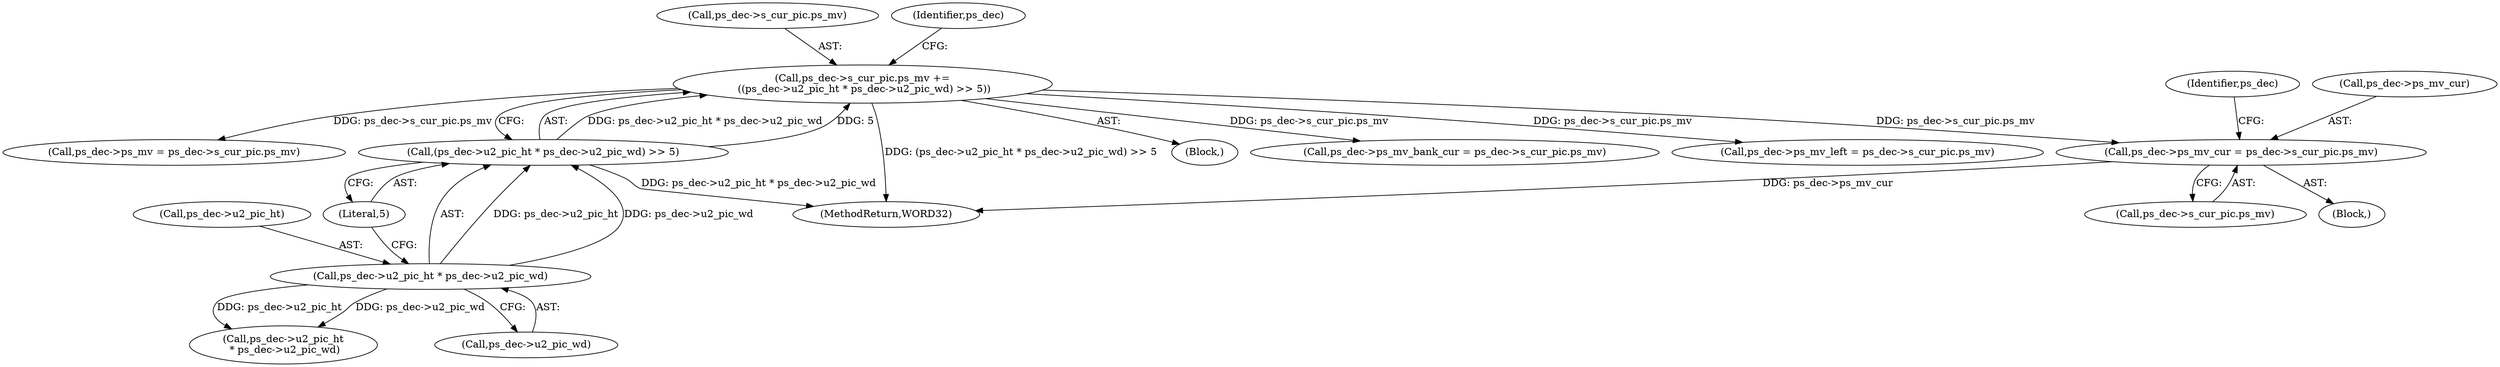 digraph "0_Android_a78887bcffbc2995cf9ed72e0697acf560875e9e_3@pointer" {
"1001373" [label="(Call,ps_dec->ps_mv_cur = ps_dec->s_cur_pic.ps_mv)"];
"1001248" [label="(Call,ps_dec->s_cur_pic.ps_mv +=\n ((ps_dec->u2_pic_ht * ps_dec->u2_pic_wd) >> 5))"];
"1001254" [label="(Call,(ps_dec->u2_pic_ht * ps_dec->u2_pic_wd) >> 5)"];
"1001255" [label="(Call,ps_dec->u2_pic_ht * ps_dec->u2_pic_wd)"];
"1001256" [label="(Call,ps_dec->u2_pic_ht)"];
"1001255" [label="(Call,ps_dec->u2_pic_ht * ps_dec->u2_pic_wd)"];
"1001377" [label="(Call,ps_dec->s_cur_pic.ps_mv)"];
"1001262" [label="(Literal,5)"];
"1001445" [label="(Call,ps_dec->ps_mv_bank_cur = ps_dec->s_cur_pic.ps_mv)"];
"1001249" [label="(Call,ps_dec->s_cur_pic.ps_mv)"];
"1001384" [label="(Identifier,ps_dec)"];
"1000138" [label="(Block,)"];
"1001373" [label="(Call,ps_dec->ps_mv_cur = ps_dec->s_cur_pic.ps_mv)"];
"1001401" [label="(Call,ps_dec->ps_mv_left = ps_dec->s_cur_pic.ps_mv)"];
"1001270" [label="(Call,ps_dec->u2_pic_ht\n * ps_dec->u2_pic_wd)"];
"1001259" [label="(Call,ps_dec->u2_pic_wd)"];
"1001374" [label="(Call,ps_dec->ps_mv_cur)"];
"1001436" [label="(Call,ps_dec->ps_mv = ps_dec->s_cur_pic.ps_mv)"];
"1002052" [label="(MethodReturn,WORD32)"];
"1001266" [label="(Identifier,ps_dec)"];
"1001254" [label="(Call,(ps_dec->u2_pic_ht * ps_dec->u2_pic_wd) >> 5)"];
"1001211" [label="(Block,)"];
"1001248" [label="(Call,ps_dec->s_cur_pic.ps_mv +=\n ((ps_dec->u2_pic_ht * ps_dec->u2_pic_wd) >> 5))"];
"1001373" -> "1000138"  [label="AST: "];
"1001373" -> "1001377"  [label="CFG: "];
"1001374" -> "1001373"  [label="AST: "];
"1001377" -> "1001373"  [label="AST: "];
"1001384" -> "1001373"  [label="CFG: "];
"1001373" -> "1002052"  [label="DDG: ps_dec->ps_mv_cur"];
"1001248" -> "1001373"  [label="DDG: ps_dec->s_cur_pic.ps_mv"];
"1001248" -> "1001211"  [label="AST: "];
"1001248" -> "1001254"  [label="CFG: "];
"1001249" -> "1001248"  [label="AST: "];
"1001254" -> "1001248"  [label="AST: "];
"1001266" -> "1001248"  [label="CFG: "];
"1001248" -> "1002052"  [label="DDG: (ps_dec->u2_pic_ht * ps_dec->u2_pic_wd) >> 5"];
"1001254" -> "1001248"  [label="DDG: ps_dec->u2_pic_ht * ps_dec->u2_pic_wd"];
"1001254" -> "1001248"  [label="DDG: 5"];
"1001248" -> "1001401"  [label="DDG: ps_dec->s_cur_pic.ps_mv"];
"1001248" -> "1001436"  [label="DDG: ps_dec->s_cur_pic.ps_mv"];
"1001248" -> "1001445"  [label="DDG: ps_dec->s_cur_pic.ps_mv"];
"1001254" -> "1001262"  [label="CFG: "];
"1001255" -> "1001254"  [label="AST: "];
"1001262" -> "1001254"  [label="AST: "];
"1001254" -> "1002052"  [label="DDG: ps_dec->u2_pic_ht * ps_dec->u2_pic_wd"];
"1001255" -> "1001254"  [label="DDG: ps_dec->u2_pic_ht"];
"1001255" -> "1001254"  [label="DDG: ps_dec->u2_pic_wd"];
"1001255" -> "1001259"  [label="CFG: "];
"1001256" -> "1001255"  [label="AST: "];
"1001259" -> "1001255"  [label="AST: "];
"1001262" -> "1001255"  [label="CFG: "];
"1001255" -> "1001270"  [label="DDG: ps_dec->u2_pic_ht"];
"1001255" -> "1001270"  [label="DDG: ps_dec->u2_pic_wd"];
}
